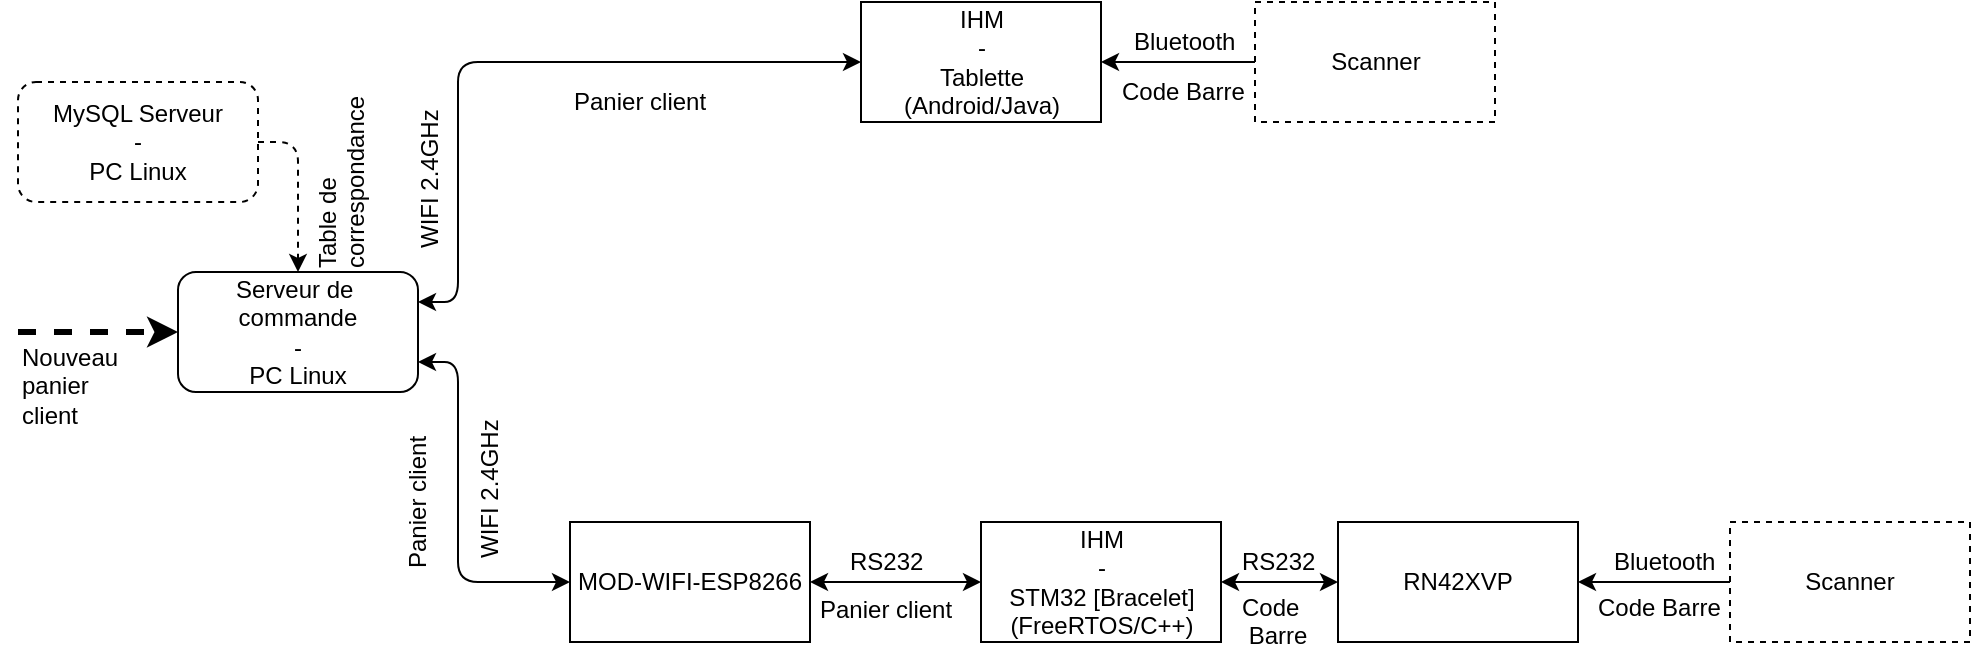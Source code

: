 <mxfile version="10.6.7" type="device"><diagram id="uALeIJlG2sla2og1HsY2" name="Page-1"><mxGraphModel dx="1327" dy="648" grid="1" gridSize="10" guides="1" tooltips="1" connect="1" arrows="1" fold="1" page="1" pageScale="1" pageWidth="1169" pageHeight="827" math="0" shadow="0"><root><mxCell id="0"/><mxCell id="1" parent="0"/><mxCell id="LP-8S1Ly4jVHWai6tJdo-1" value="Serveur de&amp;nbsp;&lt;br&gt;commande&lt;br&gt;-&lt;br&gt;PC Linux&lt;br&gt;" style="rounded=1;whiteSpace=wrap;html=1;" parent="1" vertex="1"><mxGeometry x="94" y="350" width="120" height="60" as="geometry"/></mxCell><mxCell id="LP-8S1Ly4jVHWai6tJdo-2" value="" style="endArrow=classic;html=1;entryX=0;entryY=0.5;entryDx=0;entryDy=0;strokeWidth=3;dashed=1;" parent="1" target="LP-8S1Ly4jVHWai6tJdo-1" edge="1"><mxGeometry width="50" height="50" relative="1" as="geometry"><mxPoint x="14" y="380" as="sourcePoint"/><mxPoint x="34" y="350" as="targetPoint"/></mxGeometry></mxCell><mxCell id="LP-8S1Ly4jVHWai6tJdo-3" value="Nouveau&lt;br&gt;panier&lt;br&gt;client&lt;br&gt;" style="text;html=1;resizable=0;points=[];autosize=1;align=left;verticalAlign=top;spacingTop=-4;" parent="1" vertex="1"><mxGeometry x="14" y="383" width="70" height="40" as="geometry"/></mxCell><mxCell id="LP-8S1Ly4jVHWai6tJdo-4" value="IHM&lt;br&gt;-&lt;br&gt;Tablette (Android/Java)&lt;br&gt;" style="rounded=0;whiteSpace=wrap;html=1;" parent="1" vertex="1"><mxGeometry x="435.5" y="215" width="120" height="60" as="geometry"/></mxCell><mxCell id="LP-8S1Ly4jVHWai6tJdo-5" value="IHM&lt;br&gt;-&lt;br&gt;STM32 [Bracelet]&lt;br&gt;(FreeRTOS/C++)&lt;br&gt;" style="rounded=0;whiteSpace=wrap;html=1;" parent="1" vertex="1"><mxGeometry x="495.5" y="475" width="120" height="60" as="geometry"/></mxCell><mxCell id="LP-8S1Ly4jVHWai6tJdo-8" value="" style="endArrow=classic;html=1;strokeWidth=1;entryX=0;entryY=0.5;entryDx=0;entryDy=0;exitX=1;exitY=0.25;exitDx=0;exitDy=0;edgeStyle=orthogonalEdgeStyle;startArrow=classic;startFill=1;" parent="1" source="LP-8S1Ly4jVHWai6tJdo-1" target="LP-8S1Ly4jVHWai6tJdo-4" edge="1"><mxGeometry width="50" height="50" relative="1" as="geometry"><mxPoint x="154" y="320" as="sourcePoint"/><mxPoint x="204" y="270" as="targetPoint"/><Array as="points"><mxPoint x="234" y="365"/><mxPoint x="234" y="245"/></Array></mxGeometry></mxCell><mxCell id="LP-8S1Ly4jVHWai6tJdo-9" value="" style="endArrow=classic;html=1;strokeWidth=1;exitX=1;exitY=0.75;exitDx=0;exitDy=0;edgeStyle=orthogonalEdgeStyle;startArrow=classic;startFill=1;" parent="1" source="LP-8S1Ly4jVHWai6tJdo-1" edge="1"><mxGeometry width="50" height="50" relative="1" as="geometry"><mxPoint x="184" y="530" as="sourcePoint"/><mxPoint x="290" y="505" as="targetPoint"/><Array as="points"><mxPoint x="234" y="395"/><mxPoint x="234" y="505"/></Array></mxGeometry></mxCell><mxCell id="LP-8S1Ly4jVHWai6tJdo-13" value="" style="endArrow=classic;html=1;strokeWidth=1;entryX=1;entryY=0.5;entryDx=0;entryDy=0;exitX=0;exitY=0.5;exitDx=0;exitDy=0;exitPerimeter=0;" parent="1" target="LP-8S1Ly4jVHWai6tJdo-4" edge="1"><mxGeometry width="50" height="50" relative="1" as="geometry"><mxPoint x="642.5" y="245" as="sourcePoint"/><mxPoint x="622.5" y="355" as="targetPoint"/></mxGeometry></mxCell><mxCell id="LP-8S1Ly4jVHWai6tJdo-15" value="Scanner" style="rounded=0;whiteSpace=wrap;html=1;dashed=1;" parent="1" vertex="1"><mxGeometry x="632.5" y="215" width="120" height="60" as="geometry"/></mxCell><mxCell id="LP-8S1Ly4jVHWai6tJdo-16" value="Scanner" style="rounded=0;whiteSpace=wrap;html=1;dashed=1;" parent="1" vertex="1"><mxGeometry x="870" y="475" width="120" height="60" as="geometry"/></mxCell><mxCell id="LP-8S1Ly4jVHWai6tJdo-17" value="RN42XVP" style="rounded=0;whiteSpace=wrap;html=1;" parent="1" vertex="1"><mxGeometry x="674" y="475" width="120" height="60" as="geometry"/></mxCell><mxCell id="LP-8S1Ly4jVHWai6tJdo-19" value="" style="endArrow=classic;html=1;strokeWidth=1;entryX=1;entryY=0.5;entryDx=0;entryDy=0;exitX=0;exitY=0.5;exitDx=0;exitDy=0;startArrow=classic;startFill=1;" parent="1" source="LP-8S1Ly4jVHWai6tJdo-17" target="LP-8S1Ly4jVHWai6tJdo-5" edge="1"><mxGeometry width="50" height="50" relative="1" as="geometry"><mxPoint x="540" y="640" as="sourcePoint"/><mxPoint x="590" y="590" as="targetPoint"/></mxGeometry></mxCell><mxCell id="LP-8S1Ly4jVHWai6tJdo-20" value="" style="endArrow=classic;html=1;strokeWidth=1;entryX=1;entryY=0.5;entryDx=0;entryDy=0;exitX=0;exitY=0.5;exitDx=0;exitDy=0;" parent="1" source="LP-8S1Ly4jVHWai6tJdo-16" target="LP-8S1Ly4jVHWai6tJdo-17" edge="1"><mxGeometry width="50" height="50" relative="1" as="geometry"><mxPoint x="780" y="600" as="sourcePoint"/><mxPoint x="830" y="550" as="targetPoint"/></mxGeometry></mxCell><mxCell id="LP-8S1Ly4jVHWai6tJdo-21" value="MOD-WIFI-ESP8266" style="rounded=0;whiteSpace=wrap;html=1;" parent="1" vertex="1"><mxGeometry x="290" y="475" width="120" height="60" as="geometry"/></mxCell><mxCell id="LP-8S1Ly4jVHWai6tJdo-24" value="" style="endArrow=classic;html=1;strokeWidth=1;entryX=0;entryY=0.5;entryDx=0;entryDy=0;exitX=1;exitY=0.5;exitDx=0;exitDy=0;startArrow=classic;startFill=1;" parent="1" source="LP-8S1Ly4jVHWai6tJdo-21" target="LP-8S1Ly4jVHWai6tJdo-5" edge="1"><mxGeometry width="50" height="50" relative="1" as="geometry"><mxPoint x="400" y="650" as="sourcePoint"/><mxPoint x="450" y="600" as="targetPoint"/></mxGeometry></mxCell><mxCell id="LP-8S1Ly4jVHWai6tJdo-26" value="Bluetooth" style="text;html=1;resizable=0;points=[];autosize=1;align=left;verticalAlign=top;spacingTop=-4;" parent="1" vertex="1"><mxGeometry x="810" y="485" width="70" height="20" as="geometry"/></mxCell><mxCell id="LP-8S1Ly4jVHWai6tJdo-27" value="RS232" style="text;html=1;resizable=0;points=[];autosize=1;align=left;verticalAlign=top;spacingTop=-4;" parent="1" vertex="1"><mxGeometry x="428" y="485" width="50" height="20" as="geometry"/></mxCell><mxCell id="LP-8S1Ly4jVHWai6tJdo-28" value="RS232" style="text;html=1;resizable=0;points=[];autosize=1;align=left;verticalAlign=top;spacingTop=-4;" parent="1" vertex="1"><mxGeometry x="624" y="485" width="50" height="20" as="geometry"/></mxCell><mxCell id="LP-8S1Ly4jVHWai6tJdo-29" value="WIFI 2.4GHz" style="text;html=1;resizable=0;points=[];autosize=1;align=left;verticalAlign=top;spacingTop=-4;flipH=0;flipV=1;direction=west;rotation=-90;" parent="1" vertex="1"><mxGeometry x="210" y="445" width="80" height="20" as="geometry"/></mxCell><mxCell id="LP-8S1Ly4jVHWai6tJdo-30" value="WIFI 2.4GHz" style="text;html=1;resizable=0;points=[];autosize=1;align=left;verticalAlign=top;spacingTop=-4;flipH=0;flipV=1;direction=west;rotation=-90;" parent="1" vertex="1"><mxGeometry x="180" y="290" width="80" height="20" as="geometry"/></mxCell><mxCell id="LP-8S1Ly4jVHWai6tJdo-31" value="Bluetooth" style="text;html=1;resizable=0;points=[];autosize=1;align=left;verticalAlign=top;spacingTop=-4;" parent="1" vertex="1"><mxGeometry x="570" y="225" width="70" height="20" as="geometry"/></mxCell><mxCell id="LP-8S1Ly4jVHWai6tJdo-32" value="Panier client" style="text;html=1;resizable=0;points=[];autosize=1;align=left;verticalAlign=top;spacingTop=-4;" parent="1" vertex="1"><mxGeometry x="290" y="255" width="80" height="20" as="geometry"/></mxCell><mxCell id="LP-8S1Ly4jVHWai6tJdo-33" value="Panier client" style="text;html=1;resizable=0;points=[];autosize=1;align=left;verticalAlign=top;spacingTop=-4;rotation=-90;" parent="1" vertex="1"><mxGeometry x="174" y="450" width="80" height="20" as="geometry"/></mxCell><mxCell id="LP-8S1Ly4jVHWai6tJdo-34" value="Panier client" style="text;html=1;resizable=0;points=[];autosize=1;align=left;verticalAlign=top;spacingTop=-4;" parent="1" vertex="1"><mxGeometry x="413" y="509" width="80" height="20" as="geometry"/></mxCell><mxCell id="LP-8S1Ly4jVHWai6tJdo-35" value="Code Barre" style="text;html=1;resizable=0;points=[];autosize=1;align=left;verticalAlign=top;spacingTop=-4;" parent="1" vertex="1"><mxGeometry x="564" y="250" width="80" height="20" as="geometry"/></mxCell><mxCell id="LP-8S1Ly4jVHWai6tJdo-37" value="Code Barre" style="text;html=1;resizable=0;points=[];autosize=1;align=left;verticalAlign=top;spacingTop=-4;" parent="1" vertex="1"><mxGeometry x="802" y="508" width="80" height="20" as="geometry"/></mxCell><mxCell id="LP-8S1Ly4jVHWai6tJdo-38" value="Code&lt;br&gt;&amp;nbsp;Barre" style="text;html=1;resizable=0;points=[];autosize=1;align=left;verticalAlign=top;spacingTop=-4;" parent="1" vertex="1"><mxGeometry x="624" y="508" width="50" height="30" as="geometry"/></mxCell><mxCell id="Ix6oRgCtdvg8Mfe5jXW_-1" value="&lt;div&gt;MySQL Serveur&lt;br&gt;&lt;/div&gt;&lt;div&gt;-&lt;/div&gt;&lt;div&gt;PC Linux&lt;br&gt;&lt;/div&gt;" style="rounded=1;whiteSpace=wrap;html=1;dashed=1;" vertex="1" parent="1"><mxGeometry x="14" y="255" width="120" height="60" as="geometry"/></mxCell><mxCell id="Ix6oRgCtdvg8Mfe5jXW_-2" value="" style="endArrow=classic;html=1;entryX=0.5;entryY=0;entryDx=0;entryDy=0;exitX=1;exitY=0.5;exitDx=0;exitDy=0;edgeStyle=orthogonalEdgeStyle;dashed=1;" edge="1" parent="1" source="Ix6oRgCtdvg8Mfe5jXW_-1" target="LP-8S1Ly4jVHWai6tJdo-1"><mxGeometry width="50" height="50" relative="1" as="geometry"><mxPoint x="110" y="190" as="sourcePoint"/><mxPoint x="160" y="140" as="targetPoint"/></mxGeometry></mxCell><mxCell id="Ix6oRgCtdvg8Mfe5jXW_-3" value="&lt;div&gt;Table de &lt;br&gt;&lt;/div&gt;&lt;div&gt;correspondance&lt;br&gt;&lt;/div&gt;" style="text;html=1;resizable=0;points=[];autosize=1;align=left;verticalAlign=top;spacingTop=-4;rotation=-90;" vertex="1" parent="1"><mxGeometry x="119" y="280" width="110" height="30" as="geometry"/></mxCell></root></mxGraphModel></diagram></mxfile>